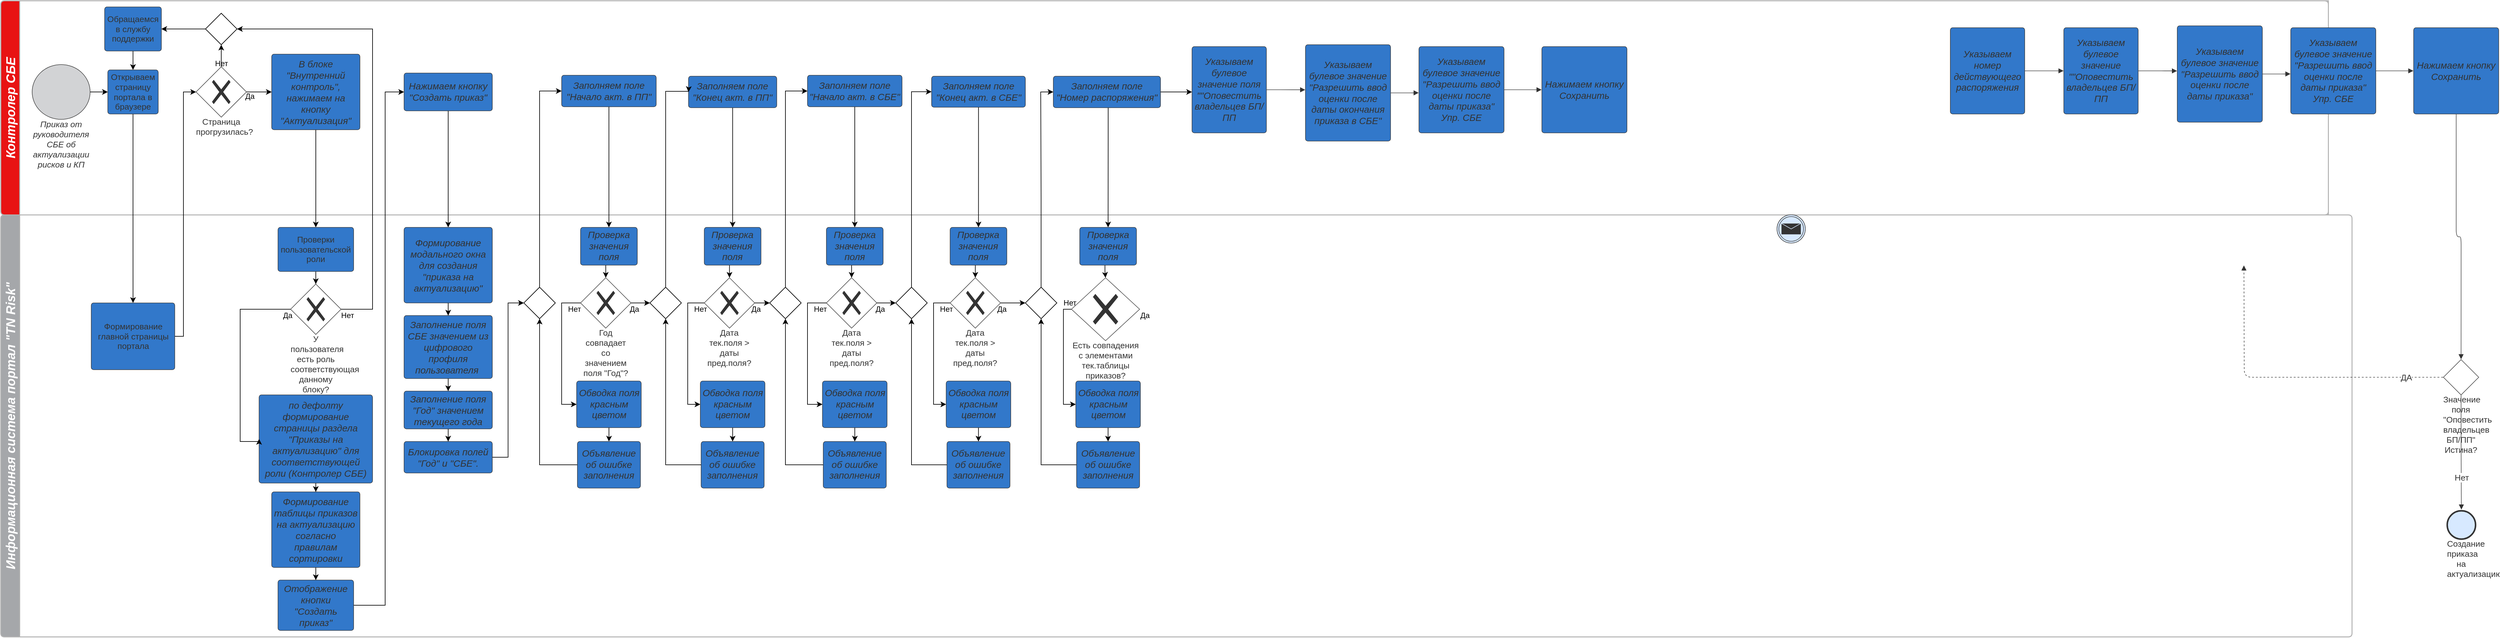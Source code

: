 <mxfile version="17.4.5" type="github">
  <diagram name="Page-1" id="2a216829-ef6e-dabb-86c1-c78162f3ba2b">
    <mxGraphModel dx="1483" dy="787" grid="1" gridSize="10" guides="1" tooltips="1" connect="1" arrows="1" fold="1" page="1" pageScale="1" pageWidth="850" pageHeight="1100" background="none" math="0" shadow="0">
      <root>
        <mxCell id="0" />
        <mxCell id="1" parent="0" />
        <mxCell id="n-bltV9YuMnR6yL7ZxgR-3" value="Информационная система портал &quot;TN Risk&quot;" style="swimlane;startSize=30;html=1;whiteSpace=wrap;container=1;collapsible=0;childLayout=stackLayout;resizeParent=1;dropTarget=0;horizontalStack=0;spacing=0;strokeColor=#b2b2b2;strokeOpacity=100;fillOpacity=100;rounded=1;absoluteArcSize=1;arcSize=12;horizontal=0;fillColor=#a5a7aa;strokeWidth=1.5;fontSize=20;fontColor=#ffffff;fontStyle=3;" vertex="1" parent="1">
          <mxGeometry x="40" y="420" width="3730" height="670" isRotated="1" as="geometry" />
        </mxCell>
        <mxCell id="n-bltV9YuMnR6yL7ZxgR-5" value="Контролер СБЕ" style="swimlane;startSize=30;html=1;whiteSpace=wrap;container=1;collapsible=0;childLayout=stackLayout;resizeParent=1;dropTarget=0;horizontalStack=0;spacing=0;strokeColor=#b2b2b2;strokeOpacity=100;fillOpacity=100;rounded=1;absoluteArcSize=1;arcSize=12;horizontal=0;fillColor=#e81313;strokeWidth=1.5;fontSize=20;fontColor=#ffffff;fontStyle=3;" vertex="1" parent="1">
          <mxGeometry x="40" y="80" width="3692.49" height="340" isRotated="1" as="geometry" />
        </mxCell>
        <mxCell id="n-bltV9YuMnR6yL7ZxgR-6" value="" style="swimlane;html=1;whiteSpace=wrap;container=1;connectable=0;collapsible=0;fontStyle=0;startSize=30;dropTarget=0;rounded=0;horizontal=0;swimlaneLine=0;fillColor=none;spacing=0;strokeColor=#b2b2b2;strokeOpacity=100;fillOpacity=100;strokeWidth=1.5;fontSize=13;" vertex="1" parent="n-bltV9YuMnR6yL7ZxgR-5">
          <mxGeometry x="30" width="3662.49" height="340" as="geometry" />
        </mxCell>
        <mxCell id="n-bltV9YuMnR6yL7ZxgR-112" style="edgeStyle=orthogonalEdgeStyle;rounded=0;orthogonalLoop=1;jettySize=auto;html=1;exitX=1;exitY=0.5;exitDx=0;exitDy=0;entryX=0;entryY=0.5;entryDx=0;entryDy=0;startArrow=none;startFill=0;endArrow=classic;endFill=1;" edge="1" parent="1" source="n-bltV9YuMnR6yL7ZxgR-11" target="n-bltV9YuMnR6yL7ZxgR-110">
          <mxGeometry relative="1" as="geometry" />
        </mxCell>
        <mxCell id="n-bltV9YuMnR6yL7ZxgR-11" value="Приказ от руководителя СБЕ об актуализации рисков и КП" style="html=1;overflow=block;blockSpacing=1;whiteSpace=wrap;shape=mxgraph.bpmn.shape;verticalLabelPosition=bottom;verticalAlign=top;outline=standard;fontSize=13.3;fontColor=#333333;fontStyle=2;spacing=0;strokeColor=#333333;strokeOpacity=100;fillOpacity=100;rounded=1;absoluteArcSize=1;arcSize=7.5;fillColor=#d2d3d5;strokeWidth=0.8;" vertex="1" parent="1">
          <mxGeometry x="90" y="181.5" width="92" height="87" as="geometry" />
        </mxCell>
        <mxCell id="n-bltV9YuMnR6yL7ZxgR-155" style="edgeStyle=orthogonalEdgeStyle;rounded=0;orthogonalLoop=1;jettySize=auto;html=1;entryX=0.5;entryY=0;entryDx=0;entryDy=0;startArrow=none;startFill=0;endArrow=classic;endFill=1;" edge="1" parent="1" source="n-bltV9YuMnR6yL7ZxgR-12" target="n-bltV9YuMnR6yL7ZxgR-154">
          <mxGeometry relative="1" as="geometry" />
        </mxCell>
        <mxCell id="n-bltV9YuMnR6yL7ZxgR-12" value="Нажимаем кнопку &quot;Создать приказ&quot;" style="html=1;overflow=block;blockSpacing=1;whiteSpace=wrap;fontSize=14.9;fontColor=#333333;fontStyle=2;spacing=3.8;strokeColor=#333333;strokeOpacity=100;fillOpacity=100;rounded=1;absoluteArcSize=1;arcSize=7.5;fillColor=#3278ca;strokeWidth=0.8;" vertex="1" parent="1">
          <mxGeometry x="680" y="195" width="140" height="60" as="geometry" />
        </mxCell>
        <mxCell id="n-bltV9YuMnR6yL7ZxgR-13" value="" style="html=1;overflow=block;blockSpacing=1;whiteSpace=wrap;shape=mxgraph.bpmn.shape;verticalLabelPosition=bottom;verticalAlign=top;outline=throwing;symbol=message;fontSize=13;spacing=0;strokeColor=#333333;strokeOpacity=100;fillOpacity=100;rounded=1;absoluteArcSize=1;arcSize=7.5;fillColor=#d7e9ff;strokeWidth=0.8;" vertex="1" parent="1">
          <mxGeometry x="2858" y="420" width="45" height="45" as="geometry" />
        </mxCell>
        <mxCell id="n-bltV9YuMnR6yL7ZxgR-165" style="edgeStyle=orthogonalEdgeStyle;rounded=0;orthogonalLoop=1;jettySize=auto;html=1;entryX=0.5;entryY=0;entryDx=0;entryDy=0;startArrow=none;startFill=0;endArrow=classic;endFill=1;" edge="1" parent="1" source="n-bltV9YuMnR6yL7ZxgR-16" target="n-bltV9YuMnR6yL7ZxgR-164">
          <mxGeometry relative="1" as="geometry" />
        </mxCell>
        <mxCell id="n-bltV9YuMnR6yL7ZxgR-16" value="Заполняем поле &quot;Начало акт. в ПП&quot;" style="html=1;overflow=block;blockSpacing=1;whiteSpace=wrap;fontSize=14.9;fontColor=#333333;fontStyle=2;spacing=3.8;strokeColor=#333333;strokeOpacity=100;fillOpacity=100;rounded=1;absoluteArcSize=1;arcSize=7.5;fillColor=#3278ca;strokeWidth=0.8;" vertex="1" parent="1">
          <mxGeometry x="930" y="198.5" width="150" height="50" as="geometry" />
        </mxCell>
        <mxCell id="n-bltV9YuMnR6yL7ZxgR-193" style="edgeStyle=orthogonalEdgeStyle;rounded=0;orthogonalLoop=1;jettySize=auto;html=1;entryX=0.5;entryY=0;entryDx=0;entryDy=0;startArrow=none;startFill=0;endArrow=classic;endFill=1;" edge="1" parent="1" source="n-bltV9YuMnR6yL7ZxgR-21" target="n-bltV9YuMnR6yL7ZxgR-180">
          <mxGeometry relative="1" as="geometry" />
        </mxCell>
        <mxCell id="n-bltV9YuMnR6yL7ZxgR-21" value="Заполняем поле &quot;Конец акт. в ПП&quot;" style="html=1;overflow=block;blockSpacing=1;whiteSpace=wrap;fontSize=14.9;fontColor=#333333;fontStyle=2;spacing=3.8;strokeColor=#333333;strokeOpacity=100;fillOpacity=100;rounded=1;absoluteArcSize=1;arcSize=7.5;fillColor=#3278ca;strokeWidth=0.8;" vertex="1" parent="1">
          <mxGeometry x="1131.25" y="200" width="140" height="50" as="geometry" />
        </mxCell>
        <mxCell id="n-bltV9YuMnR6yL7ZxgR-63" value="Указываем номер действующего распоряжения" style="html=1;overflow=block;blockSpacing=1;whiteSpace=wrap;fontSize=14.9;fontColor=#333333;fontStyle=2;spacing=3.8;strokeColor=#333333;strokeOpacity=100;fillOpacity=100;rounded=1;absoluteArcSize=1;arcSize=7.5;fillColor=#3278ca;strokeWidth=0.8;" vertex="1" parent="1">
          <mxGeometry x="3133" y="123.0" width="118" height="137" as="geometry" />
        </mxCell>
        <mxCell id="n-bltV9YuMnR6yL7ZxgR-64" value="Указываем булевое значение &quot;&quot;Оповестить владельцев БП/ПП" style="html=1;overflow=block;blockSpacing=1;whiteSpace=wrap;fontSize=14.9;fontColor=#333333;fontStyle=2;spacing=3.8;strokeColor=#333333;strokeOpacity=100;fillOpacity=100;rounded=1;absoluteArcSize=1;arcSize=7.5;fillColor=#3278ca;strokeWidth=0.8;" vertex="1" parent="1">
          <mxGeometry x="3313" y="123.0" width="118" height="137" as="geometry" />
        </mxCell>
        <mxCell id="n-bltV9YuMnR6yL7ZxgR-65" value="Указываем булевое значение &quot;Разрешить ввод оценки после  даты приказа&quot;" style="html=1;overflow=block;blockSpacing=1;whiteSpace=wrap;fontSize=14.9;fontColor=#333333;fontStyle=2;spacing=3.8;strokeColor=#333333;strokeOpacity=100;fillOpacity=100;rounded=1;absoluteArcSize=1;arcSize=7.5;fillColor=#3278ca;strokeWidth=0.8;" vertex="1" parent="1">
          <mxGeometry x="3493" y="120.0" width="135" height="153" as="geometry" />
        </mxCell>
        <mxCell id="n-bltV9YuMnR6yL7ZxgR-66" value="Указываем булевое значение &quot;Разрешить ввод оценки после  даты приказа&quot; Упр. СБЕ" style="html=1;overflow=block;blockSpacing=1;whiteSpace=wrap;fontSize=14.9;fontColor=#333333;fontStyle=2;spacing=3.8;strokeColor=#333333;strokeOpacity=100;fillOpacity=100;rounded=1;absoluteArcSize=1;arcSize=7.5;fillColor=#3278ca;strokeWidth=0.8;" vertex="1" parent="1">
          <mxGeometry x="3673" y="123.0" width="135" height="137" as="geometry" />
        </mxCell>
        <UserObject label="" lucidchartObjectId="_iI4lpHdH5bM" id="n-bltV9YuMnR6yL7ZxgR-69">
          <mxCell style="html=1;jettySize=18;whiteSpace=wrap;fontSize=13;strokeColor=#333333;strokeOpacity=100;strokeWidth=0.8;rounded=1;arcSize=24;edgeStyle=orthogonalEdgeStyle;startArrow=none;endArrow=block;endFill=1;exitX=1.003;exitY=0.5;exitPerimeter=0;entryX=-0.003;entryY=0.5;entryPerimeter=0;" edge="1" parent="1" source="n-bltV9YuMnR6yL7ZxgR-63" target="n-bltV9YuMnR6yL7ZxgR-64">
            <mxGeometry width="100" height="100" relative="1" as="geometry">
              <Array as="points" />
            </mxGeometry>
          </mxCell>
        </UserObject>
        <UserObject label="" lucidchartObjectId="~iI4lf0W9H0U" id="n-bltV9YuMnR6yL7ZxgR-70">
          <mxCell style="html=1;jettySize=18;whiteSpace=wrap;fontSize=13;strokeColor=#333333;strokeOpacity=100;strokeWidth=0.8;rounded=1;arcSize=24;edgeStyle=orthogonalEdgeStyle;startArrow=none;endArrow=block;endFill=1;exitX=1.003;exitY=0.5;exitPerimeter=0;entryX=-0.003;entryY=0.468;entryPerimeter=0;" edge="1" parent="1" source="n-bltV9YuMnR6yL7ZxgR-64" target="n-bltV9YuMnR6yL7ZxgR-65">
            <mxGeometry width="100" height="100" relative="1" as="geometry">
              <Array as="points" />
            </mxGeometry>
          </mxCell>
        </UserObject>
        <UserObject label="" lucidchartObjectId="bjI4hKQD5cuS" id="n-bltV9YuMnR6yL7ZxgR-71">
          <mxCell style="html=1;jettySize=18;whiteSpace=wrap;fontSize=13;strokeColor=#333333;strokeOpacity=100;strokeWidth=0.8;rounded=1;arcSize=24;edgeStyle=orthogonalEdgeStyle;startArrow=none;endArrow=block;endFill=1;exitX=1.003;exitY=0.5;exitPerimeter=0;entryX=-0.003;entryY=0.536;entryPerimeter=0;" edge="1" parent="1" source="n-bltV9YuMnR6yL7ZxgR-65" target="n-bltV9YuMnR6yL7ZxgR-66">
            <mxGeometry width="100" height="100" relative="1" as="geometry">
              <Array as="points" />
            </mxGeometry>
          </mxCell>
        </UserObject>
        <mxCell id="n-bltV9YuMnR6yL7ZxgR-72" value="Нажимаем кнопку Сохранить" style="html=1;overflow=block;blockSpacing=1;whiteSpace=wrap;fontSize=14.9;fontColor=#333333;fontStyle=2;spacing=3.8;strokeColor=#333333;strokeOpacity=100;fillOpacity=100;rounded=1;absoluteArcSize=1;arcSize=7.5;fillColor=#3278ca;strokeWidth=0.8;" vertex="1" parent="1">
          <mxGeometry x="3868" y="123.0" width="135" height="137" as="geometry" />
        </mxCell>
        <UserObject label="" lucidchartObjectId="HkI47rHSs-mT" id="n-bltV9YuMnR6yL7ZxgR-73">
          <mxCell style="html=1;jettySize=18;whiteSpace=wrap;fontSize=13;strokeColor=#333333;strokeOpacity=100;strokeWidth=0.8;rounded=1;arcSize=24;edgeStyle=orthogonalEdgeStyle;startArrow=none;endArrow=block;endFill=1;exitX=1.003;exitY=0.5;exitPerimeter=0;entryX=-0.003;entryY=0.5;entryPerimeter=0;" edge="1" parent="1" source="n-bltV9YuMnR6yL7ZxgR-66" target="n-bltV9YuMnR6yL7ZxgR-72">
            <mxGeometry width="100" height="100" relative="1" as="geometry">
              <Array as="points" />
            </mxGeometry>
          </mxCell>
        </UserObject>
        <mxCell id="n-bltV9YuMnR6yL7ZxgR-74" value="Значение поля &quot;Оповестить владельцев БП/ПП&quot; Истина?" style="html=1;overflow=block;blockSpacing=1;shape=mxgraph.bpmn.shape;perimeter=rhombusPerimeter;background=gateway;verticalLabelPosition=bottom;verticalAlign=top;outline=none;symbol=general;strokeColor=#333333;strokeOpacity=100;fillOpacity=100;rounded=1;absoluteArcSize=1;arcSize=12;fillColor=#ffffff;strokeWidth=0.8;whiteSpace=wrap;fontSize=13.3;fontColor=#333333;align=center;spacing=0;" vertex="1" parent="1">
          <mxGeometry x="3915.25" y="650" width="56" height="56" as="geometry" />
        </mxCell>
        <UserObject label="" lucidchartObjectId="umI4PayK4wk0" id="n-bltV9YuMnR6yL7ZxgR-75">
          <mxCell style="html=1;jettySize=18;whiteSpace=wrap;fontSize=13;strokeColor=#333333;strokeOpacity=100;dashed=1;fixDash=1;strokeWidth=0.8;rounded=1;arcSize=24;edgeStyle=orthogonalEdgeStyle;startArrow=none;endArrow=block;endFill=1;exitX=-0.009;exitY=0.5;exitPerimeter=0;entryX=0.5;entryY=1.008;entryPerimeter=0;" edge="1" parent="1" source="n-bltV9YuMnR6yL7ZxgR-74">
            <mxGeometry width="100" height="100" relative="1" as="geometry">
              <Array as="points" />
              <mxPoint x="3598.75" y="500.36" as="targetPoint" />
            </mxGeometry>
          </mxCell>
        </UserObject>
        <mxCell id="n-bltV9YuMnR6yL7ZxgR-76" value="ДА" style="text;html=1;resizable=0;labelBackgroundColor=default;align=center;verticalAlign=middle;fontColor=#333333;fontSize=13.3;" vertex="1" parent="n-bltV9YuMnR6yL7ZxgR-75">
          <mxGeometry x="-0.762" relative="1" as="geometry" />
        </mxCell>
        <mxCell id="n-bltV9YuMnR6yL7ZxgR-77" value="Создание приказа на актуализацию" style="html=1;overflow=block;blockSpacing=1;whiteSpace=wrap;shape=mxgraph.bpmn.shape;verticalLabelPosition=bottom;verticalAlign=top;outline=end;fontSize=13.3;fontColor=#333333;align=center;spacing=0;strokeColor=#333333;strokeOpacity=100;fillOpacity=100;rounded=1;absoluteArcSize=1;arcSize=7.5;fillColor=#d7e9ff;strokeWidth=0.8;" vertex="1" parent="1">
          <mxGeometry x="3921.25" y="890" width="45" height="45" as="geometry" />
        </mxCell>
        <UserObject label="" lucidchartObjectId="1nI4kUfew8AQ" id="n-bltV9YuMnR6yL7ZxgR-78">
          <mxCell style="html=1;jettySize=18;whiteSpace=wrap;fontSize=13;strokeColor=#333333;strokeOpacity=100;strokeWidth=0.8;rounded=1;arcSize=24;edgeStyle=orthogonalEdgeStyle;startArrow=none;endArrow=block;endFill=1;exitX=0.5;exitY=1.009;exitPerimeter=0;entryX=0.5;entryY=-0.042;entryPerimeter=0;" edge="1" parent="1" source="n-bltV9YuMnR6yL7ZxgR-74" target="n-bltV9YuMnR6yL7ZxgR-77">
            <mxGeometry width="100" height="100" relative="1" as="geometry">
              <Array as="points" />
            </mxGeometry>
          </mxCell>
        </UserObject>
        <mxCell id="n-bltV9YuMnR6yL7ZxgR-79" value="Нет" style="text;html=1;resizable=0;labelBackgroundColor=default;align=center;verticalAlign=middle;fontColor=#333333;fontSize=13.3;" vertex="1" parent="n-bltV9YuMnR6yL7ZxgR-78">
          <mxGeometry x="0.435" relative="1" as="geometry" />
        </mxCell>
        <UserObject label="" lucidchartObjectId="GpI4D1UWaKmz" id="n-bltV9YuMnR6yL7ZxgR-81">
          <mxCell style="html=1;jettySize=18;whiteSpace=wrap;fontSize=13;strokeColor=#333333;strokeOpacity=100;strokeWidth=0.8;rounded=1;arcSize=24;edgeStyle=orthogonalEdgeStyle;startArrow=none;endArrow=block;endFill=1;exitX=0.5;exitY=1.003;exitPerimeter=0;entryX=0.5;entryY=-0.009;entryPerimeter=0;" edge="1" parent="1" source="n-bltV9YuMnR6yL7ZxgR-72" target="n-bltV9YuMnR6yL7ZxgR-74">
            <mxGeometry width="100" height="100" relative="1" as="geometry">
              <Array as="points" />
            </mxGeometry>
          </mxCell>
        </UserObject>
        <mxCell id="n-bltV9YuMnR6yL7ZxgR-99" style="edgeStyle=orthogonalEdgeStyle;rounded=0;orthogonalLoop=1;jettySize=auto;html=1;entryX=0;entryY=0.5;entryDx=0;entryDy=0;exitX=0.5;exitY=0;exitDx=0;exitDy=0;exitPerimeter=0;" edge="1" parent="1" source="n-bltV9YuMnR6yL7ZxgR-96" target="n-bltV9YuMnR6yL7ZxgR-16">
          <mxGeometry relative="1" as="geometry" />
        </mxCell>
        <mxCell id="n-bltV9YuMnR6yL7ZxgR-96" value="" style="points=[[0.25,0.25,0],[0.5,0,0],[0.75,0.25,0],[1,0.5,0],[0.75,0.75,0],[0.5,1,0],[0.25,0.75,0],[0,0.5,0]];shape=mxgraph.bpmn.gateway2;html=1;verticalLabelPosition=bottom;labelBackgroundColor=#ffffff;verticalAlign=top;align=center;perimeter=rhombusPerimeter;outlineConnect=0;outline=none;symbol=none;" vertex="1" parent="1">
          <mxGeometry x="870" y="535" width="50" height="50" as="geometry" />
        </mxCell>
        <mxCell id="n-bltV9YuMnR6yL7ZxgR-113" style="edgeStyle=orthogonalEdgeStyle;rounded=0;orthogonalLoop=1;jettySize=auto;html=1;exitX=0.5;exitY=1;exitDx=0;exitDy=0;startArrow=none;startFill=0;endArrow=classic;endFill=1;" edge="1" parent="1" source="n-bltV9YuMnR6yL7ZxgR-110" target="n-bltV9YuMnR6yL7ZxgR-111">
          <mxGeometry relative="1" as="geometry" />
        </mxCell>
        <mxCell id="n-bltV9YuMnR6yL7ZxgR-110" value="Открываем страницу портала в браузере" style="html=1;overflow=block;blockSpacing=1;whiteSpace=wrap;fontSize=13.3;fontColor=#333333;align=center;spacing=3.8;strokeColor=#333333;strokeOpacity=100;fillOpacity=100;rounded=1;absoluteArcSize=1;arcSize=7.5;fillColor=#3278ca;strokeWidth=0.8;" vertex="1" parent="1">
          <mxGeometry x="210" y="190" width="80" height="70" as="geometry" />
        </mxCell>
        <mxCell id="n-bltV9YuMnR6yL7ZxgR-120" style="edgeStyle=orthogonalEdgeStyle;rounded=0;orthogonalLoop=1;jettySize=auto;html=1;exitX=1;exitY=0.5;exitDx=0;exitDy=0;entryX=0;entryY=0.5;entryDx=0;entryDy=0;startArrow=none;startFill=0;endArrow=classic;endFill=1;" edge="1" parent="1" source="n-bltV9YuMnR6yL7ZxgR-111" target="n-bltV9YuMnR6yL7ZxgR-116">
          <mxGeometry relative="1" as="geometry">
            <Array as="points">
              <mxPoint x="330" y="613" />
              <mxPoint x="330" y="225" />
            </Array>
          </mxGeometry>
        </mxCell>
        <mxCell id="n-bltV9YuMnR6yL7ZxgR-111" value="Формирование главной страницы портала" style="html=1;overflow=block;blockSpacing=1;whiteSpace=wrap;fontSize=13.3;fontColor=#333333;align=center;spacing=3.8;strokeColor=#333333;strokeOpacity=100;fillOpacity=100;rounded=1;absoluteArcSize=1;arcSize=7.5;fillColor=#3278ca;strokeWidth=0.8;" vertex="1" parent="1">
          <mxGeometry x="183.75" y="560" width="132.5" height="106" as="geometry" />
        </mxCell>
        <mxCell id="n-bltV9YuMnR6yL7ZxgR-140" style="edgeStyle=orthogonalEdgeStyle;rounded=0;orthogonalLoop=1;jettySize=auto;html=1;entryX=0.5;entryY=0;entryDx=0;entryDy=0;startArrow=none;startFill=0;endArrow=classic;endFill=1;" edge="1" parent="1" source="n-bltV9YuMnR6yL7ZxgR-114" target="n-bltV9YuMnR6yL7ZxgR-134">
          <mxGeometry relative="1" as="geometry" />
        </mxCell>
        <mxCell id="n-bltV9YuMnR6yL7ZxgR-114" value="&lt;span style=&quot;font-size: 15px ; font-style: italic&quot;&gt;В блоке &quot;Внутренний контроль&quot;, нажимаем на кнопку &quot;Актуализация&quot;&lt;/span&gt;" style="html=1;overflow=block;blockSpacing=1;whiteSpace=wrap;fontSize=13.3;fontColor=#333333;align=center;spacing=3.8;strokeColor=#333333;strokeOpacity=100;fillOpacity=100;rounded=1;absoluteArcSize=1;arcSize=7.5;fillColor=#3278ca;strokeWidth=0.8;" vertex="1" parent="1">
          <mxGeometry x="470" y="165" width="140" height="120" as="geometry" />
        </mxCell>
        <mxCell id="n-bltV9YuMnR6yL7ZxgR-127" style="edgeStyle=orthogonalEdgeStyle;rounded=0;orthogonalLoop=1;jettySize=auto;html=1;exitX=1;exitY=0.5;exitDx=0;exitDy=0;entryX=0;entryY=0.5;entryDx=0;entryDy=0;startArrow=none;startFill=0;endArrow=classic;endFill=1;" edge="1" parent="1" source="n-bltV9YuMnR6yL7ZxgR-116">
          <mxGeometry relative="1" as="geometry">
            <mxPoint x="470" y="225" as="targetPoint" />
          </mxGeometry>
        </mxCell>
        <mxCell id="n-bltV9YuMnR6yL7ZxgR-136" style="edgeStyle=orthogonalEdgeStyle;rounded=0;orthogonalLoop=1;jettySize=auto;html=1;entryX=0.5;entryY=1;entryDx=0;entryDy=0;entryPerimeter=0;startArrow=none;startFill=0;endArrow=classic;endFill=1;" edge="1" parent="1" source="n-bltV9YuMnR6yL7ZxgR-116" target="n-bltV9YuMnR6yL7ZxgR-135">
          <mxGeometry relative="1" as="geometry" />
        </mxCell>
        <mxCell id="n-bltV9YuMnR6yL7ZxgR-116" value="Страница прогрузилась?" style="html=1;overflow=block;blockSpacing=1;shape=mxgraph.bpmn.shape;perimeter=rhombusPerimeter;background=gateway;verticalLabelPosition=bottom;verticalAlign=top;outline=none;symbol=exclusiveGw;strokeColor=#333333;strokeOpacity=100;fillOpacity=100;rounded=1;absoluteArcSize=1;arcSize=12;fillColor=#ffffff;strokeWidth=0.8;whiteSpace=wrap;fontSize=13.3;fontColor=#333333;align=center;spacing=0;" vertex="1" parent="1">
          <mxGeometry x="350" y="185" width="80" height="80" as="geometry" />
        </mxCell>
        <mxCell id="n-bltV9YuMnR6yL7ZxgR-138" style="edgeStyle=orthogonalEdgeStyle;rounded=0;orthogonalLoop=1;jettySize=auto;html=1;entryX=0.5;entryY=0;entryDx=0;entryDy=0;startArrow=none;startFill=0;endArrow=classic;endFill=1;" edge="1" parent="1" source="n-bltV9YuMnR6yL7ZxgR-121" target="n-bltV9YuMnR6yL7ZxgR-110">
          <mxGeometry relative="1" as="geometry" />
        </mxCell>
        <mxCell id="n-bltV9YuMnR6yL7ZxgR-121" value="Обращаемся в службу поддержки" style="html=1;overflow=block;blockSpacing=1;whiteSpace=wrap;fontSize=13.3;fontColor=#333333;align=center;spacing=3.8;strokeColor=#333333;strokeOpacity=100;fillOpacity=100;rounded=1;absoluteArcSize=1;arcSize=7.5;fillColor=#3278ca;strokeWidth=0.8;" vertex="1" parent="1">
          <mxGeometry x="205" y="90" width="90" height="70" as="geometry" />
        </mxCell>
        <mxCell id="n-bltV9YuMnR6yL7ZxgR-125" value="Нет" style="text;html=1;resizable=0;autosize=1;align=center;verticalAlign=middle;points=[];fillColor=none;strokeColor=none;rounded=0;" vertex="1" parent="1">
          <mxGeometry x="370" y="170" width="40" height="20" as="geometry" />
        </mxCell>
        <mxCell id="n-bltV9YuMnR6yL7ZxgR-128" value="Да" style="text;html=1;resizable=0;autosize=1;align=center;verticalAlign=middle;points=[];fillColor=none;strokeColor=none;rounded=0;" vertex="1" parent="1">
          <mxGeometry x="420" y="222" width="30" height="20" as="geometry" />
        </mxCell>
        <mxCell id="n-bltV9YuMnR6yL7ZxgR-150" style="edgeStyle=orthogonalEdgeStyle;rounded=0;orthogonalLoop=1;jettySize=auto;html=1;startArrow=none;startFill=0;endArrow=classic;endFill=1;entryX=0.5;entryY=0;entryDx=0;entryDy=0;" edge="1" parent="1" source="n-bltV9YuMnR6yL7ZxgR-131" target="n-bltV9YuMnR6yL7ZxgR-132">
          <mxGeometry relative="1" as="geometry" />
        </mxCell>
        <mxCell id="n-bltV9YuMnR6yL7ZxgR-131" value="&lt;span style=&quot;font-size: 15px ; font-style: italic&quot;&gt;по дефолту формирование страницы раздела &quot;Приказы на актуализацию&quot; для соответствующей роли (Контролер СБЕ)&lt;/span&gt;" style="html=1;overflow=block;blockSpacing=1;whiteSpace=wrap;fontSize=13.3;fontColor=#333333;align=center;spacing=3.8;strokeColor=#333333;strokeOpacity=100;fillOpacity=100;rounded=1;absoluteArcSize=1;arcSize=7.5;fillColor=#3278ca;strokeWidth=0.8;" vertex="1" parent="1">
          <mxGeometry x="450" y="706" width="180" height="140" as="geometry" />
        </mxCell>
        <mxCell id="n-bltV9YuMnR6yL7ZxgR-152" style="edgeStyle=orthogonalEdgeStyle;rounded=0;orthogonalLoop=1;jettySize=auto;html=1;entryX=0.5;entryY=0;entryDx=0;entryDy=0;startArrow=none;startFill=0;endArrow=classic;endFill=1;" edge="1" parent="1" source="n-bltV9YuMnR6yL7ZxgR-132" target="n-bltV9YuMnR6yL7ZxgR-151">
          <mxGeometry relative="1" as="geometry" />
        </mxCell>
        <mxCell id="n-bltV9YuMnR6yL7ZxgR-132" value="&lt;span style=&quot;font-size: 15px ; font-style: italic&quot;&gt;Формирование таблицы приказов на актуализацию согласно правилам сортировки&lt;/span&gt;" style="html=1;overflow=block;blockSpacing=1;whiteSpace=wrap;fontSize=13.3;fontColor=#333333;align=center;spacing=3.8;strokeColor=#333333;strokeOpacity=100;fillOpacity=100;rounded=1;absoluteArcSize=1;arcSize=7.5;fillColor=#3278ca;strokeWidth=0.8;" vertex="1" parent="1">
          <mxGeometry x="470" y="860" width="140" height="120" as="geometry" />
        </mxCell>
        <mxCell id="n-bltV9YuMnR6yL7ZxgR-139" style="edgeStyle=orthogonalEdgeStyle;rounded=0;orthogonalLoop=1;jettySize=auto;html=1;exitX=0;exitY=0.5;exitDx=0;exitDy=0;entryX=0;entryY=0.5;entryDx=0;entryDy=0;startArrow=none;startFill=0;endArrow=classic;endFill=1;" edge="1" parent="1" source="n-bltV9YuMnR6yL7ZxgR-133" target="n-bltV9YuMnR6yL7ZxgR-131">
          <mxGeometry relative="1" as="geometry">
            <Array as="points">
              <mxPoint x="420" y="570" />
              <mxPoint x="420" y="780" />
            </Array>
          </mxGeometry>
        </mxCell>
        <mxCell id="n-bltV9YuMnR6yL7ZxgR-145" style="edgeStyle=orthogonalEdgeStyle;rounded=0;orthogonalLoop=1;jettySize=auto;html=1;entryX=1;entryY=0.5;entryDx=0;entryDy=0;entryPerimeter=0;startArrow=none;startFill=0;endArrow=classic;endFill=1;" edge="1" parent="1" source="n-bltV9YuMnR6yL7ZxgR-133" target="n-bltV9YuMnR6yL7ZxgR-135">
          <mxGeometry relative="1" as="geometry">
            <Array as="points">
              <mxPoint x="630" y="570" />
              <mxPoint x="630" y="125" />
            </Array>
          </mxGeometry>
        </mxCell>
        <mxCell id="n-bltV9YuMnR6yL7ZxgR-133" value="У пользователя есть роль соответствующая данному блоку?" style="html=1;overflow=block;blockSpacing=1;shape=mxgraph.bpmn.shape;perimeter=rhombusPerimeter;background=gateway;verticalLabelPosition=bottom;verticalAlign=top;outline=none;symbol=exclusiveGw;strokeColor=#333333;strokeOpacity=100;fillOpacity=100;rounded=1;absoluteArcSize=1;arcSize=12;fillColor=#ffffff;strokeWidth=0.8;whiteSpace=wrap;fontSize=13.3;fontColor=#333333;align=center;spacing=0;" vertex="1" parent="1">
          <mxGeometry x="500" y="530" width="80" height="80" as="geometry" />
        </mxCell>
        <mxCell id="n-bltV9YuMnR6yL7ZxgR-149" style="edgeStyle=orthogonalEdgeStyle;rounded=0;orthogonalLoop=1;jettySize=auto;html=1;startArrow=none;startFill=0;endArrow=classic;endFill=1;" edge="1" parent="1" source="n-bltV9YuMnR6yL7ZxgR-134" target="n-bltV9YuMnR6yL7ZxgR-133">
          <mxGeometry relative="1" as="geometry" />
        </mxCell>
        <mxCell id="n-bltV9YuMnR6yL7ZxgR-134" value="Проверки пользовательской роли" style="html=1;overflow=block;blockSpacing=1;whiteSpace=wrap;fontSize=13.3;fontColor=#333333;align=center;spacing=3.8;strokeColor=#333333;strokeOpacity=100;fillOpacity=100;rounded=1;absoluteArcSize=1;arcSize=7.5;fillColor=#3278ca;strokeWidth=0.8;" vertex="1" parent="1">
          <mxGeometry x="480" y="440" width="120" height="70" as="geometry" />
        </mxCell>
        <mxCell id="n-bltV9YuMnR6yL7ZxgR-137" style="edgeStyle=orthogonalEdgeStyle;rounded=0;orthogonalLoop=1;jettySize=auto;html=1;startArrow=none;startFill=0;endArrow=classic;endFill=1;" edge="1" parent="1" source="n-bltV9YuMnR6yL7ZxgR-135" target="n-bltV9YuMnR6yL7ZxgR-121">
          <mxGeometry relative="1" as="geometry" />
        </mxCell>
        <mxCell id="n-bltV9YuMnR6yL7ZxgR-135" value="" style="points=[[0.25,0.25,0],[0.5,0,0],[0.75,0.25,0],[1,0.5,0],[0.75,0.75,0],[0.5,1,0],[0.25,0.75,0],[0,0.5,0]];shape=mxgraph.bpmn.gateway2;html=1;verticalLabelPosition=bottom;labelBackgroundColor=#ffffff;verticalAlign=top;align=center;perimeter=rhombusPerimeter;outlineConnect=0;outline=none;symbol=none;" vertex="1" parent="1">
          <mxGeometry x="365" y="100" width="50" height="50" as="geometry" />
        </mxCell>
        <mxCell id="n-bltV9YuMnR6yL7ZxgR-146" value="Нет" style="text;html=1;resizable=0;autosize=1;align=center;verticalAlign=middle;points=[];fillColor=none;strokeColor=none;rounded=0;" vertex="1" parent="1">
          <mxGeometry x="570" y="570" width="40" height="20" as="geometry" />
        </mxCell>
        <mxCell id="n-bltV9YuMnR6yL7ZxgR-147" value="Да" style="text;html=1;resizable=0;autosize=1;align=center;verticalAlign=middle;points=[];fillColor=none;strokeColor=none;rounded=0;" vertex="1" parent="1">
          <mxGeometry x="480" y="570" width="30" height="20" as="geometry" />
        </mxCell>
        <mxCell id="n-bltV9YuMnR6yL7ZxgR-153" style="edgeStyle=orthogonalEdgeStyle;rounded=0;orthogonalLoop=1;jettySize=auto;html=1;entryX=0;entryY=0.5;entryDx=0;entryDy=0;startArrow=none;startFill=0;endArrow=classic;endFill=1;" edge="1" parent="1" source="n-bltV9YuMnR6yL7ZxgR-151" target="n-bltV9YuMnR6yL7ZxgR-12">
          <mxGeometry relative="1" as="geometry">
            <Array as="points">
              <mxPoint x="650" y="1040" />
              <mxPoint x="650" y="225" />
            </Array>
          </mxGeometry>
        </mxCell>
        <mxCell id="n-bltV9YuMnR6yL7ZxgR-151" value="&lt;span style=&quot;font-size: 15px ; font-style: italic&quot;&gt;Отображение кнопки &quot;Создать приказ&quot;&lt;/span&gt;" style="html=1;overflow=block;blockSpacing=1;whiteSpace=wrap;fontSize=13.3;fontColor=#333333;align=center;spacing=3.8;strokeColor=#333333;strokeOpacity=100;fillOpacity=100;rounded=1;absoluteArcSize=1;arcSize=7.5;fillColor=#3278ca;strokeWidth=0.8;" vertex="1" parent="1">
          <mxGeometry x="480" y="1000" width="120" height="80" as="geometry" />
        </mxCell>
        <mxCell id="n-bltV9YuMnR6yL7ZxgR-157" style="edgeStyle=orthogonalEdgeStyle;rounded=0;orthogonalLoop=1;jettySize=auto;html=1;startArrow=none;startFill=0;endArrow=classic;endFill=1;" edge="1" parent="1" source="n-bltV9YuMnR6yL7ZxgR-154" target="n-bltV9YuMnR6yL7ZxgR-156">
          <mxGeometry relative="1" as="geometry" />
        </mxCell>
        <mxCell id="n-bltV9YuMnR6yL7ZxgR-154" value="&lt;span style=&quot;font-size: 15px ; font-style: italic&quot;&gt;Формирование модального окна для создания &quot;приказа на актуализацию&quot;&lt;/span&gt;" style="html=1;overflow=block;blockSpacing=1;whiteSpace=wrap;fontSize=13.3;fontColor=#333333;align=center;spacing=3.8;strokeColor=#333333;strokeOpacity=100;fillOpacity=100;rounded=1;absoluteArcSize=1;arcSize=7.5;fillColor=#3278ca;strokeWidth=0.8;" vertex="1" parent="1">
          <mxGeometry x="680" y="440" width="140" height="120" as="geometry" />
        </mxCell>
        <mxCell id="n-bltV9YuMnR6yL7ZxgR-159" style="edgeStyle=orthogonalEdgeStyle;rounded=0;orthogonalLoop=1;jettySize=auto;html=1;startArrow=none;startFill=0;endArrow=classic;endFill=1;" edge="1" parent="1" source="n-bltV9YuMnR6yL7ZxgR-156" target="n-bltV9YuMnR6yL7ZxgR-158">
          <mxGeometry relative="1" as="geometry" />
        </mxCell>
        <mxCell id="n-bltV9YuMnR6yL7ZxgR-156" value="&lt;span style=&quot;font-size: 15px ; font-style: italic&quot;&gt;Заполнение поля СБЕ значением из цифрового профиля пользователя&amp;nbsp;&lt;/span&gt;" style="html=1;overflow=block;blockSpacing=1;whiteSpace=wrap;fontSize=13.3;fontColor=#333333;align=center;spacing=3.8;strokeColor=#333333;strokeOpacity=100;fillOpacity=100;rounded=1;absoluteArcSize=1;arcSize=7.5;fillColor=#3278ca;strokeWidth=0.8;" vertex="1" parent="1">
          <mxGeometry x="680" y="580" width="140" height="100" as="geometry" />
        </mxCell>
        <mxCell id="n-bltV9YuMnR6yL7ZxgR-161" style="edgeStyle=orthogonalEdgeStyle;rounded=0;orthogonalLoop=1;jettySize=auto;html=1;entryX=0.5;entryY=0;entryDx=0;entryDy=0;startArrow=none;startFill=0;endArrow=classic;endFill=1;" edge="1" parent="1" source="n-bltV9YuMnR6yL7ZxgR-158" target="n-bltV9YuMnR6yL7ZxgR-160">
          <mxGeometry relative="1" as="geometry" />
        </mxCell>
        <mxCell id="n-bltV9YuMnR6yL7ZxgR-158" value="&lt;span style=&quot;font-size: 15px ; font-style: italic&quot;&gt;Заполнение поля &quot;Год&quot; значением текущего года&lt;/span&gt;" style="html=1;overflow=block;blockSpacing=1;whiteSpace=wrap;fontSize=13.3;fontColor=#333333;align=center;spacing=3.8;strokeColor=#333333;strokeOpacity=100;fillOpacity=100;rounded=1;absoluteArcSize=1;arcSize=7.5;fillColor=#3278ca;strokeWidth=0.8;" vertex="1" parent="1">
          <mxGeometry x="680" y="700" width="140" height="60" as="geometry" />
        </mxCell>
        <mxCell id="n-bltV9YuMnR6yL7ZxgR-163" style="edgeStyle=orthogonalEdgeStyle;rounded=0;orthogonalLoop=1;jettySize=auto;html=1;entryX=0;entryY=0.5;entryDx=0;entryDy=0;entryPerimeter=0;startArrow=none;startFill=0;endArrow=classic;endFill=1;" edge="1" parent="1" source="n-bltV9YuMnR6yL7ZxgR-160" target="n-bltV9YuMnR6yL7ZxgR-96">
          <mxGeometry relative="1" as="geometry" />
        </mxCell>
        <mxCell id="n-bltV9YuMnR6yL7ZxgR-160" value="&lt;span style=&quot;font-size: 15px ; font-style: italic&quot;&gt;Блокировка полей &quot;Год&quot; и &quot;СБЕ&quot;.&lt;/span&gt;" style="html=1;overflow=block;blockSpacing=1;whiteSpace=wrap;fontSize=13.3;fontColor=#333333;align=center;spacing=3.8;strokeColor=#333333;strokeOpacity=100;fillOpacity=100;rounded=1;absoluteArcSize=1;arcSize=7.5;fillColor=#3278ca;strokeWidth=0.8;" vertex="1" parent="1">
          <mxGeometry x="680" y="780" width="140" height="50" as="geometry" />
        </mxCell>
        <mxCell id="n-bltV9YuMnR6yL7ZxgR-171" style="edgeStyle=orthogonalEdgeStyle;rounded=0;orthogonalLoop=1;jettySize=auto;html=1;entryX=0.5;entryY=0;entryDx=0;entryDy=0;startArrow=none;startFill=0;endArrow=classic;endFill=1;" edge="1" parent="1" source="n-bltV9YuMnR6yL7ZxgR-164" target="n-bltV9YuMnR6yL7ZxgR-166">
          <mxGeometry relative="1" as="geometry">
            <Array as="points">
              <mxPoint x="1000" y="510" />
              <mxPoint x="1000" y="510" />
            </Array>
          </mxGeometry>
        </mxCell>
        <mxCell id="n-bltV9YuMnR6yL7ZxgR-164" value="Проверка значения поля" style="html=1;overflow=block;blockSpacing=1;whiteSpace=wrap;fontSize=14.9;fontColor=#333333;fontStyle=2;spacing=3.8;strokeColor=#333333;strokeOpacity=100;fillOpacity=100;rounded=1;absoluteArcSize=1;arcSize=7.5;fillColor=#3278ca;strokeWidth=0.8;" vertex="1" parent="1">
          <mxGeometry x="960" y="440" width="90" height="60" as="geometry" />
        </mxCell>
        <mxCell id="n-bltV9YuMnR6yL7ZxgR-174" style="edgeStyle=orthogonalEdgeStyle;rounded=0;orthogonalLoop=1;jettySize=auto;html=1;startArrow=none;startFill=0;endArrow=classic;endFill=1;entryX=0;entryY=0.5;entryDx=0;entryDy=0;exitX=0;exitY=0.5;exitDx=0;exitDy=0;" edge="1" parent="1" source="n-bltV9YuMnR6yL7ZxgR-166" target="n-bltV9YuMnR6yL7ZxgR-172">
          <mxGeometry relative="1" as="geometry">
            <mxPoint x="880" y="720" as="targetPoint" />
            <Array as="points">
              <mxPoint x="930" y="560" />
              <mxPoint x="930" y="721" />
            </Array>
          </mxGeometry>
        </mxCell>
        <mxCell id="n-bltV9YuMnR6yL7ZxgR-190" style="edgeStyle=orthogonalEdgeStyle;rounded=0;orthogonalLoop=1;jettySize=auto;html=1;entryX=0;entryY=0.5;entryDx=0;entryDy=0;entryPerimeter=0;startArrow=none;startFill=0;endArrow=classic;endFill=1;" edge="1" parent="1" source="n-bltV9YuMnR6yL7ZxgR-166" target="n-bltV9YuMnR6yL7ZxgR-188">
          <mxGeometry relative="1" as="geometry" />
        </mxCell>
        <mxCell id="n-bltV9YuMnR6yL7ZxgR-166" value="Год совпадает со значением поля &quot;Год&quot;?" style="html=1;overflow=block;blockSpacing=1;shape=mxgraph.bpmn.shape;perimeter=rhombusPerimeter;background=gateway;verticalLabelPosition=bottom;verticalAlign=top;outline=none;symbol=exclusiveGw;strokeColor=#333333;strokeOpacity=100;fillOpacity=100;rounded=1;absoluteArcSize=1;arcSize=12;fillColor=#ffffff;strokeWidth=0.8;whiteSpace=wrap;fontSize=13.3;fontColor=#333333;align=center;spacing=0;" vertex="1" parent="1">
          <mxGeometry x="960" y="520" width="80" height="80" as="geometry" />
        </mxCell>
        <mxCell id="n-bltV9YuMnR6yL7ZxgR-167" value="Нет" style="text;html=1;resizable=0;autosize=1;align=center;verticalAlign=middle;points=[];fillColor=none;strokeColor=none;rounded=0;" vertex="1" parent="1">
          <mxGeometry x="930" y="560" width="40" height="20" as="geometry" />
        </mxCell>
        <mxCell id="n-bltV9YuMnR6yL7ZxgR-168" value="Да" style="text;html=1;resizable=0;autosize=1;align=center;verticalAlign=middle;points=[];fillColor=none;strokeColor=none;rounded=0;" vertex="1" parent="1">
          <mxGeometry x="1030" y="560" width="30" height="20" as="geometry" />
        </mxCell>
        <mxCell id="n-bltV9YuMnR6yL7ZxgR-175" style="edgeStyle=orthogonalEdgeStyle;rounded=0;orthogonalLoop=1;jettySize=auto;html=1;entryX=0.5;entryY=0;entryDx=0;entryDy=0;startArrow=none;startFill=0;endArrow=classic;endFill=1;" edge="1" parent="1" source="n-bltV9YuMnR6yL7ZxgR-172" target="n-bltV9YuMnR6yL7ZxgR-173">
          <mxGeometry relative="1" as="geometry" />
        </mxCell>
        <mxCell id="n-bltV9YuMnR6yL7ZxgR-172" value="Обводка поля красным цветом" style="html=1;overflow=block;blockSpacing=1;whiteSpace=wrap;fontSize=14.9;fontColor=#333333;fontStyle=2;spacing=3.8;strokeColor=#333333;strokeOpacity=100;fillOpacity=100;rounded=1;absoluteArcSize=1;arcSize=7.5;fillColor=#3278ca;strokeWidth=0.8;" vertex="1" parent="1">
          <mxGeometry x="953.75" y="684" width="102.5" height="74" as="geometry" />
        </mxCell>
        <mxCell id="n-bltV9YuMnR6yL7ZxgR-177" style="edgeStyle=orthogonalEdgeStyle;rounded=0;orthogonalLoop=1;jettySize=auto;html=1;startArrow=none;startFill=0;endArrow=classic;endFill=1;" edge="1" parent="1" source="n-bltV9YuMnR6yL7ZxgR-173" target="n-bltV9YuMnR6yL7ZxgR-96">
          <mxGeometry relative="1" as="geometry" />
        </mxCell>
        <mxCell id="n-bltV9YuMnR6yL7ZxgR-173" value="Объявление об ошибке заполнения" style="html=1;overflow=block;blockSpacing=1;whiteSpace=wrap;fontSize=14.9;fontColor=#333333;fontStyle=2;spacing=3.8;strokeColor=#333333;strokeOpacity=100;fillOpacity=100;rounded=1;absoluteArcSize=1;arcSize=7.5;fillColor=#3278ca;strokeWidth=0.8;" vertex="1" parent="1">
          <mxGeometry x="955" y="780" width="100" height="74" as="geometry" />
        </mxCell>
        <mxCell id="n-bltV9YuMnR6yL7ZxgR-179" style="edgeStyle=orthogonalEdgeStyle;rounded=0;orthogonalLoop=1;jettySize=auto;html=1;entryX=0.5;entryY=0;entryDx=0;entryDy=0;startArrow=none;startFill=0;endArrow=classic;endFill=1;" edge="1" parent="1" source="n-bltV9YuMnR6yL7ZxgR-180" target="n-bltV9YuMnR6yL7ZxgR-182">
          <mxGeometry relative="1" as="geometry">
            <Array as="points">
              <mxPoint x="1196.25" y="510" />
              <mxPoint x="1196.25" y="510" />
            </Array>
          </mxGeometry>
        </mxCell>
        <mxCell id="n-bltV9YuMnR6yL7ZxgR-180" value="Проверка значения поля" style="html=1;overflow=block;blockSpacing=1;whiteSpace=wrap;fontSize=14.9;fontColor=#333333;fontStyle=2;spacing=3.8;strokeColor=#333333;strokeOpacity=100;fillOpacity=100;rounded=1;absoluteArcSize=1;arcSize=7.5;fillColor=#3278ca;strokeWidth=0.8;" vertex="1" parent="1">
          <mxGeometry x="1156.25" y="440" width="90" height="60" as="geometry" />
        </mxCell>
        <mxCell id="n-bltV9YuMnR6yL7ZxgR-181" style="edgeStyle=orthogonalEdgeStyle;rounded=0;orthogonalLoop=1;jettySize=auto;html=1;startArrow=none;startFill=0;endArrow=classic;endFill=1;entryX=0;entryY=0.5;entryDx=0;entryDy=0;exitX=0;exitY=0.5;exitDx=0;exitDy=0;" edge="1" parent="1" source="n-bltV9YuMnR6yL7ZxgR-182" target="n-bltV9YuMnR6yL7ZxgR-186">
          <mxGeometry relative="1" as="geometry">
            <mxPoint x="1060" y="720" as="targetPoint" />
            <Array as="points">
              <mxPoint x="1130" y="560" />
              <mxPoint x="1130" y="721" />
            </Array>
          </mxGeometry>
        </mxCell>
        <mxCell id="n-bltV9YuMnR6yL7ZxgR-218" style="edgeStyle=entityRelationEdgeStyle;rounded=0;orthogonalLoop=1;jettySize=auto;html=1;entryX=0;entryY=0.5;entryDx=0;entryDy=0;entryPerimeter=0;startArrow=none;startFill=0;endArrow=classic;endFill=1;" edge="1" parent="1" source="n-bltV9YuMnR6yL7ZxgR-182" target="n-bltV9YuMnR6yL7ZxgR-194">
          <mxGeometry relative="1" as="geometry" />
        </mxCell>
        <mxCell id="n-bltV9YuMnR6yL7ZxgR-182" value="Дата тек.поля &amp;gt; даты пред.поля?" style="html=1;overflow=block;blockSpacing=1;shape=mxgraph.bpmn.shape;perimeter=rhombusPerimeter;background=gateway;verticalLabelPosition=bottom;verticalAlign=top;outline=none;symbol=exclusiveGw;strokeColor=#333333;strokeOpacity=100;fillOpacity=100;rounded=1;absoluteArcSize=1;arcSize=12;fillColor=#ffffff;strokeWidth=0.8;whiteSpace=wrap;fontSize=13.3;fontColor=#333333;align=center;spacing=0;" vertex="1" parent="1">
          <mxGeometry x="1156.25" y="520" width="80" height="80" as="geometry" />
        </mxCell>
        <mxCell id="n-bltV9YuMnR6yL7ZxgR-183" value="Нет" style="text;html=1;resizable=0;autosize=1;align=center;verticalAlign=middle;points=[];fillColor=none;strokeColor=none;rounded=0;" vertex="1" parent="1">
          <mxGeometry x="1130" y="560" width="40" height="20" as="geometry" />
        </mxCell>
        <mxCell id="n-bltV9YuMnR6yL7ZxgR-184" value="Да" style="text;html=1;resizable=0;autosize=1;align=center;verticalAlign=middle;points=[];fillColor=none;strokeColor=none;rounded=0;" vertex="1" parent="1">
          <mxGeometry x="1222.5" y="560" width="30" height="20" as="geometry" />
        </mxCell>
        <mxCell id="n-bltV9YuMnR6yL7ZxgR-185" style="edgeStyle=orthogonalEdgeStyle;rounded=0;orthogonalLoop=1;jettySize=auto;html=1;entryX=0.5;entryY=0;entryDx=0;entryDy=0;startArrow=none;startFill=0;endArrow=classic;endFill=1;" edge="1" parent="1" source="n-bltV9YuMnR6yL7ZxgR-186" target="n-bltV9YuMnR6yL7ZxgR-187">
          <mxGeometry relative="1" as="geometry" />
        </mxCell>
        <mxCell id="n-bltV9YuMnR6yL7ZxgR-186" value="Обводка поля красным цветом" style="html=1;overflow=block;blockSpacing=1;whiteSpace=wrap;fontSize=14.9;fontColor=#333333;fontStyle=2;spacing=3.8;strokeColor=#333333;strokeOpacity=100;fillOpacity=100;rounded=1;absoluteArcSize=1;arcSize=7.5;fillColor=#3278ca;strokeWidth=0.8;" vertex="1" parent="1">
          <mxGeometry x="1150" y="684" width="102.5" height="74" as="geometry" />
        </mxCell>
        <mxCell id="n-bltV9YuMnR6yL7ZxgR-192" style="edgeStyle=orthogonalEdgeStyle;rounded=0;orthogonalLoop=1;jettySize=auto;html=1;entryX=0.5;entryY=1;entryDx=0;entryDy=0;entryPerimeter=0;startArrow=none;startFill=0;endArrow=classic;endFill=1;" edge="1" parent="1" source="n-bltV9YuMnR6yL7ZxgR-187" target="n-bltV9YuMnR6yL7ZxgR-188">
          <mxGeometry relative="1" as="geometry" />
        </mxCell>
        <mxCell id="n-bltV9YuMnR6yL7ZxgR-187" value="Объявление об ошибке заполнения" style="html=1;overflow=block;blockSpacing=1;whiteSpace=wrap;fontSize=14.9;fontColor=#333333;fontStyle=2;spacing=3.8;strokeColor=#333333;strokeOpacity=100;fillOpacity=100;rounded=1;absoluteArcSize=1;arcSize=7.5;fillColor=#3278ca;strokeWidth=0.8;" vertex="1" parent="1">
          <mxGeometry x="1151.25" y="780" width="100" height="74" as="geometry" />
        </mxCell>
        <mxCell id="n-bltV9YuMnR6yL7ZxgR-191" style="edgeStyle=orthogonalEdgeStyle;rounded=0;orthogonalLoop=1;jettySize=auto;html=1;entryX=0;entryY=0.5;entryDx=0;entryDy=0;startArrow=none;startFill=0;endArrow=classic;endFill=1;exitX=0.5;exitY=0;exitDx=0;exitDy=0;exitPerimeter=0;" edge="1" parent="1" source="n-bltV9YuMnR6yL7ZxgR-188" target="n-bltV9YuMnR6yL7ZxgR-21">
          <mxGeometry relative="1" as="geometry">
            <Array as="points">
              <mxPoint x="1095" y="224" />
            </Array>
          </mxGeometry>
        </mxCell>
        <mxCell id="n-bltV9YuMnR6yL7ZxgR-188" value="" style="points=[[0.25,0.25,0],[0.5,0,0],[0.75,0.25,0],[1,0.5,0],[0.75,0.75,0],[0.5,1,0],[0.25,0.75,0],[0,0.5,0]];shape=mxgraph.bpmn.gateway2;html=1;verticalLabelPosition=bottom;labelBackgroundColor=#ffffff;verticalAlign=top;align=center;perimeter=rhombusPerimeter;outlineConnect=0;outline=none;symbol=none;" vertex="1" parent="1">
          <mxGeometry x="1070" y="535" width="50" height="50" as="geometry" />
        </mxCell>
        <mxCell id="n-bltV9YuMnR6yL7ZxgR-221" style="rounded=0;orthogonalLoop=1;jettySize=auto;html=1;entryX=0;entryY=0.5;entryDx=0;entryDy=0;startArrow=none;startFill=0;endArrow=classic;endFill=1;edgeStyle=orthogonalEdgeStyle;" edge="1" parent="1" source="n-bltV9YuMnR6yL7ZxgR-194" target="n-bltV9YuMnR6yL7ZxgR-219">
          <mxGeometry relative="1" as="geometry">
            <Array as="points">
              <mxPoint x="1285" y="224" />
            </Array>
          </mxGeometry>
        </mxCell>
        <mxCell id="n-bltV9YuMnR6yL7ZxgR-194" value="" style="points=[[0.25,0.25,0],[0.5,0,0],[0.75,0.25,0],[1,0.5,0],[0.75,0.75,0],[0.5,1,0],[0.25,0.75,0],[0,0.5,0]];shape=mxgraph.bpmn.gateway2;html=1;verticalLabelPosition=bottom;labelBackgroundColor=#ffffff;verticalAlign=top;align=center;perimeter=rhombusPerimeter;outlineConnect=0;outline=none;symbol=none;" vertex="1" parent="1">
          <mxGeometry x="1260" y="535" width="50" height="50" as="geometry" />
        </mxCell>
        <mxCell id="n-bltV9YuMnR6yL7ZxgR-195" style="edgeStyle=orthogonalEdgeStyle;rounded=0;orthogonalLoop=1;jettySize=auto;html=1;entryX=0.5;entryY=0;entryDx=0;entryDy=0;startArrow=none;startFill=0;endArrow=classic;endFill=1;" edge="1" parent="1" source="n-bltV9YuMnR6yL7ZxgR-196" target="n-bltV9YuMnR6yL7ZxgR-199">
          <mxGeometry relative="1" as="geometry">
            <Array as="points">
              <mxPoint x="1390" y="510" />
              <mxPoint x="1390" y="510" />
            </Array>
          </mxGeometry>
        </mxCell>
        <mxCell id="n-bltV9YuMnR6yL7ZxgR-196" value="Проверка значения поля" style="html=1;overflow=block;blockSpacing=1;whiteSpace=wrap;fontSize=14.9;fontColor=#333333;fontStyle=2;spacing=3.8;strokeColor=#333333;strokeOpacity=100;fillOpacity=100;rounded=1;absoluteArcSize=1;arcSize=7.5;fillColor=#3278ca;strokeWidth=0.8;" vertex="1" parent="1">
          <mxGeometry x="1350" y="440" width="90" height="60" as="geometry" />
        </mxCell>
        <mxCell id="n-bltV9YuMnR6yL7ZxgR-197" style="edgeStyle=orthogonalEdgeStyle;rounded=0;orthogonalLoop=1;jettySize=auto;html=1;startArrow=none;startFill=0;endArrow=classic;endFill=1;entryX=0;entryY=0.5;entryDx=0;entryDy=0;exitX=0;exitY=0.5;exitDx=0;exitDy=0;" edge="1" parent="1" source="n-bltV9YuMnR6yL7ZxgR-199" target="n-bltV9YuMnR6yL7ZxgR-203">
          <mxGeometry relative="1" as="geometry">
            <mxPoint x="1270" y="720" as="targetPoint" />
            <Array as="points">
              <mxPoint x="1320" y="560" />
              <mxPoint x="1320" y="721" />
            </Array>
          </mxGeometry>
        </mxCell>
        <mxCell id="n-bltV9YuMnR6yL7ZxgR-198" style="edgeStyle=orthogonalEdgeStyle;rounded=0;orthogonalLoop=1;jettySize=auto;html=1;entryX=0;entryY=0.5;entryDx=0;entryDy=0;entryPerimeter=0;startArrow=none;startFill=0;endArrow=classic;endFill=1;" edge="1" parent="1" source="n-bltV9YuMnR6yL7ZxgR-199" target="n-bltV9YuMnR6yL7ZxgR-216">
          <mxGeometry relative="1" as="geometry" />
        </mxCell>
        <mxCell id="n-bltV9YuMnR6yL7ZxgR-199" value="Дата тек.поля &amp;gt; даты пред.поля?" style="html=1;overflow=block;blockSpacing=1;shape=mxgraph.bpmn.shape;perimeter=rhombusPerimeter;background=gateway;verticalLabelPosition=bottom;verticalAlign=top;outline=none;symbol=exclusiveGw;strokeColor=#333333;strokeOpacity=100;fillOpacity=100;rounded=1;absoluteArcSize=1;arcSize=12;fillColor=#ffffff;strokeWidth=0.8;whiteSpace=wrap;fontSize=13.3;fontColor=#333333;align=center;spacing=0;" vertex="1" parent="1">
          <mxGeometry x="1350" y="520" width="80" height="80" as="geometry" />
        </mxCell>
        <mxCell id="n-bltV9YuMnR6yL7ZxgR-200" value="Нет" style="text;html=1;resizable=0;autosize=1;align=center;verticalAlign=middle;points=[];fillColor=none;strokeColor=none;rounded=0;" vertex="1" parent="1">
          <mxGeometry x="1320" y="560" width="40" height="20" as="geometry" />
        </mxCell>
        <mxCell id="n-bltV9YuMnR6yL7ZxgR-201" value="Да" style="text;html=1;resizable=0;autosize=1;align=center;verticalAlign=middle;points=[];fillColor=none;strokeColor=none;rounded=0;" vertex="1" parent="1">
          <mxGeometry x="1420" y="560" width="30" height="20" as="geometry" />
        </mxCell>
        <mxCell id="n-bltV9YuMnR6yL7ZxgR-202" style="edgeStyle=orthogonalEdgeStyle;rounded=0;orthogonalLoop=1;jettySize=auto;html=1;entryX=0.5;entryY=0;entryDx=0;entryDy=0;startArrow=none;startFill=0;endArrow=classic;endFill=1;" edge="1" parent="1" source="n-bltV9YuMnR6yL7ZxgR-203" target="n-bltV9YuMnR6yL7ZxgR-205">
          <mxGeometry relative="1" as="geometry" />
        </mxCell>
        <mxCell id="n-bltV9YuMnR6yL7ZxgR-203" value="Обводка поля красным цветом" style="html=1;overflow=block;blockSpacing=1;whiteSpace=wrap;fontSize=14.9;fontColor=#333333;fontStyle=2;spacing=3.8;strokeColor=#333333;strokeOpacity=100;fillOpacity=100;rounded=1;absoluteArcSize=1;arcSize=7.5;fillColor=#3278ca;strokeWidth=0.8;" vertex="1" parent="1">
          <mxGeometry x="1343.75" y="684" width="102.5" height="74" as="geometry" />
        </mxCell>
        <mxCell id="n-bltV9YuMnR6yL7ZxgR-204" style="edgeStyle=orthogonalEdgeStyle;rounded=0;orthogonalLoop=1;jettySize=auto;html=1;startArrow=none;startFill=0;endArrow=classic;endFill=1;" edge="1" parent="1" source="n-bltV9YuMnR6yL7ZxgR-205" target="n-bltV9YuMnR6yL7ZxgR-194">
          <mxGeometry relative="1" as="geometry" />
        </mxCell>
        <mxCell id="n-bltV9YuMnR6yL7ZxgR-205" value="Объявление об ошибке заполнения" style="html=1;overflow=block;blockSpacing=1;whiteSpace=wrap;fontSize=14.9;fontColor=#333333;fontStyle=2;spacing=3.8;strokeColor=#333333;strokeOpacity=100;fillOpacity=100;rounded=1;absoluteArcSize=1;arcSize=7.5;fillColor=#3278ca;strokeWidth=0.8;" vertex="1" parent="1">
          <mxGeometry x="1345" y="780" width="100" height="74" as="geometry" />
        </mxCell>
        <mxCell id="n-bltV9YuMnR6yL7ZxgR-206" style="edgeStyle=orthogonalEdgeStyle;rounded=0;orthogonalLoop=1;jettySize=auto;html=1;entryX=0.5;entryY=0;entryDx=0;entryDy=0;startArrow=none;startFill=0;endArrow=classic;endFill=1;" edge="1" parent="1" source="n-bltV9YuMnR6yL7ZxgR-207" target="n-bltV9YuMnR6yL7ZxgR-209">
          <mxGeometry relative="1" as="geometry">
            <Array as="points">
              <mxPoint x="1586.25" y="510" />
              <mxPoint x="1586.25" y="510" />
            </Array>
          </mxGeometry>
        </mxCell>
        <mxCell id="n-bltV9YuMnR6yL7ZxgR-207" value="Проверка значения поля" style="html=1;overflow=block;blockSpacing=1;whiteSpace=wrap;fontSize=14.9;fontColor=#333333;fontStyle=2;spacing=3.8;strokeColor=#333333;strokeOpacity=100;fillOpacity=100;rounded=1;absoluteArcSize=1;arcSize=7.5;fillColor=#3278ca;strokeWidth=0.8;" vertex="1" parent="1">
          <mxGeometry x="1546.25" y="440" width="90" height="60" as="geometry" />
        </mxCell>
        <mxCell id="n-bltV9YuMnR6yL7ZxgR-208" style="edgeStyle=orthogonalEdgeStyle;rounded=0;orthogonalLoop=1;jettySize=auto;html=1;startArrow=none;startFill=0;endArrow=classic;endFill=1;entryX=0;entryY=0.5;entryDx=0;entryDy=0;exitX=0;exitY=0.5;exitDx=0;exitDy=0;" edge="1" parent="1" source="n-bltV9YuMnR6yL7ZxgR-209" target="n-bltV9YuMnR6yL7ZxgR-213">
          <mxGeometry relative="1" as="geometry">
            <mxPoint x="1450" y="720" as="targetPoint" />
            <Array as="points">
              <mxPoint x="1520" y="560" />
              <mxPoint x="1520" y="721" />
            </Array>
          </mxGeometry>
        </mxCell>
        <mxCell id="n-bltV9YuMnR6yL7ZxgR-240" style="edgeStyle=orthogonalEdgeStyle;rounded=0;orthogonalLoop=1;jettySize=auto;html=1;entryX=0;entryY=0.5;entryDx=0;entryDy=0;entryPerimeter=0;startArrow=none;startFill=0;endArrow=classic;endFill=1;" edge="1" parent="1" source="n-bltV9YuMnR6yL7ZxgR-209" target="n-bltV9YuMnR6yL7ZxgR-239">
          <mxGeometry relative="1" as="geometry" />
        </mxCell>
        <mxCell id="n-bltV9YuMnR6yL7ZxgR-209" value="Дата тек.поля &amp;gt; даты пред.поля?" style="html=1;overflow=block;blockSpacing=1;shape=mxgraph.bpmn.shape;perimeter=rhombusPerimeter;background=gateway;verticalLabelPosition=bottom;verticalAlign=top;outline=none;symbol=exclusiveGw;strokeColor=#333333;strokeOpacity=100;fillOpacity=100;rounded=1;absoluteArcSize=1;arcSize=12;fillColor=#ffffff;strokeWidth=0.8;whiteSpace=wrap;fontSize=13.3;fontColor=#333333;align=center;spacing=0;" vertex="1" parent="1">
          <mxGeometry x="1546.25" y="520" width="80" height="80" as="geometry" />
        </mxCell>
        <mxCell id="n-bltV9YuMnR6yL7ZxgR-210" value="Нет" style="text;html=1;resizable=0;autosize=1;align=center;verticalAlign=middle;points=[];fillColor=none;strokeColor=none;rounded=0;" vertex="1" parent="1">
          <mxGeometry x="1520" y="560" width="40" height="20" as="geometry" />
        </mxCell>
        <mxCell id="n-bltV9YuMnR6yL7ZxgR-211" value="Да" style="text;html=1;resizable=0;autosize=1;align=center;verticalAlign=middle;points=[];fillColor=none;strokeColor=none;rounded=0;" vertex="1" parent="1">
          <mxGeometry x="1612.5" y="560" width="30" height="20" as="geometry" />
        </mxCell>
        <mxCell id="n-bltV9YuMnR6yL7ZxgR-212" style="edgeStyle=orthogonalEdgeStyle;rounded=0;orthogonalLoop=1;jettySize=auto;html=1;entryX=0.5;entryY=0;entryDx=0;entryDy=0;startArrow=none;startFill=0;endArrow=classic;endFill=1;" edge="1" parent="1" source="n-bltV9YuMnR6yL7ZxgR-213" target="n-bltV9YuMnR6yL7ZxgR-215">
          <mxGeometry relative="1" as="geometry" />
        </mxCell>
        <mxCell id="n-bltV9YuMnR6yL7ZxgR-213" value="Обводка поля красным цветом" style="html=1;overflow=block;blockSpacing=1;whiteSpace=wrap;fontSize=14.9;fontColor=#333333;fontStyle=2;spacing=3.8;strokeColor=#333333;strokeOpacity=100;fillOpacity=100;rounded=1;absoluteArcSize=1;arcSize=7.5;fillColor=#3278ca;strokeWidth=0.8;" vertex="1" parent="1">
          <mxGeometry x="1540" y="684" width="102.5" height="74" as="geometry" />
        </mxCell>
        <mxCell id="n-bltV9YuMnR6yL7ZxgR-214" style="edgeStyle=orthogonalEdgeStyle;rounded=0;orthogonalLoop=1;jettySize=auto;html=1;entryX=0.5;entryY=1;entryDx=0;entryDy=0;entryPerimeter=0;startArrow=none;startFill=0;endArrow=classic;endFill=1;" edge="1" parent="1" source="n-bltV9YuMnR6yL7ZxgR-215" target="n-bltV9YuMnR6yL7ZxgR-216">
          <mxGeometry relative="1" as="geometry" />
        </mxCell>
        <mxCell id="n-bltV9YuMnR6yL7ZxgR-215" value="Объявление об ошибке заполнения" style="html=1;overflow=block;blockSpacing=1;whiteSpace=wrap;fontSize=14.9;fontColor=#333333;fontStyle=2;spacing=3.8;strokeColor=#333333;strokeOpacity=100;fillOpacity=100;rounded=1;absoluteArcSize=1;arcSize=7.5;fillColor=#3278ca;strokeWidth=0.8;" vertex="1" parent="1">
          <mxGeometry x="1541.25" y="780" width="100" height="74" as="geometry" />
        </mxCell>
        <mxCell id="n-bltV9YuMnR6yL7ZxgR-226" style="edgeStyle=orthogonalEdgeStyle;rounded=0;orthogonalLoop=1;jettySize=auto;html=1;entryX=0;entryY=0.5;entryDx=0;entryDy=0;startArrow=none;startFill=0;endArrow=classic;endFill=1;" edge="1" parent="1" source="n-bltV9YuMnR6yL7ZxgR-216" target="n-bltV9YuMnR6yL7ZxgR-220">
          <mxGeometry relative="1" as="geometry">
            <Array as="points">
              <mxPoint x="1485" y="225" />
            </Array>
          </mxGeometry>
        </mxCell>
        <mxCell id="n-bltV9YuMnR6yL7ZxgR-216" value="" style="points=[[0.25,0.25,0],[0.5,0,0],[0.75,0.25,0],[1,0.5,0],[0.75,0.75,0],[0.5,1,0],[0.25,0.75,0],[0,0.5,0]];shape=mxgraph.bpmn.gateway2;html=1;verticalLabelPosition=bottom;labelBackgroundColor=#ffffff;verticalAlign=top;align=center;perimeter=rhombusPerimeter;outlineConnect=0;outline=none;symbol=none;" vertex="1" parent="1">
          <mxGeometry x="1460" y="535" width="50" height="50" as="geometry" />
        </mxCell>
        <mxCell id="n-bltV9YuMnR6yL7ZxgR-223" style="edgeStyle=orthogonalEdgeStyle;rounded=0;orthogonalLoop=1;jettySize=auto;html=1;entryX=0.5;entryY=0;entryDx=0;entryDy=0;startArrow=none;startFill=0;endArrow=classic;endFill=1;" edge="1" parent="1" source="n-bltV9YuMnR6yL7ZxgR-219" target="n-bltV9YuMnR6yL7ZxgR-196">
          <mxGeometry relative="1" as="geometry" />
        </mxCell>
        <mxCell id="n-bltV9YuMnR6yL7ZxgR-219" value="Заполняем поле &quot;Начало акт. в СБЕ&quot;" style="html=1;overflow=block;blockSpacing=1;whiteSpace=wrap;fontSize=14.9;fontColor=#333333;fontStyle=2;spacing=3.8;strokeColor=#333333;strokeOpacity=100;fillOpacity=100;rounded=1;absoluteArcSize=1;arcSize=7.5;fillColor=#3278ca;strokeWidth=0.8;" vertex="1" parent="1">
          <mxGeometry x="1320" y="198.5" width="150" height="50" as="geometry" />
        </mxCell>
        <mxCell id="n-bltV9YuMnR6yL7ZxgR-225" style="edgeStyle=orthogonalEdgeStyle;rounded=0;orthogonalLoop=1;jettySize=auto;html=1;entryX=0.5;entryY=0;entryDx=0;entryDy=0;startArrow=none;startFill=0;endArrow=classic;endFill=1;" edge="1" parent="1" source="n-bltV9YuMnR6yL7ZxgR-220" target="n-bltV9YuMnR6yL7ZxgR-207">
          <mxGeometry relative="1" as="geometry" />
        </mxCell>
        <mxCell id="n-bltV9YuMnR6yL7ZxgR-220" value="Заполняем поле &quot;Конец акт. в СБЕ&quot;" style="html=1;overflow=block;blockSpacing=1;whiteSpace=wrap;fontSize=14.9;fontColor=#333333;fontStyle=2;spacing=3.8;strokeColor=#333333;strokeOpacity=100;fillOpacity=100;rounded=1;absoluteArcSize=1;arcSize=7.5;fillColor=#3278ca;strokeWidth=0.8;" vertex="1" parent="1">
          <mxGeometry x="1516.88" y="200" width="148.75" height="49.25" as="geometry" />
        </mxCell>
        <mxCell id="n-bltV9YuMnR6yL7ZxgR-242" style="edgeStyle=orthogonalEdgeStyle;rounded=0;orthogonalLoop=1;jettySize=auto;html=1;entryX=0.5;entryY=0;entryDx=0;entryDy=0;startArrow=none;startFill=0;endArrow=classic;endFill=1;" edge="1" parent="1" source="n-bltV9YuMnR6yL7ZxgR-227" target="n-bltV9YuMnR6yL7ZxgR-230">
          <mxGeometry relative="1" as="geometry">
            <Array as="points">
              <mxPoint x="1797" y="300" />
              <mxPoint x="1797" y="300" />
            </Array>
          </mxGeometry>
        </mxCell>
        <mxCell id="n-bltV9YuMnR6yL7ZxgR-251" style="edgeStyle=orthogonalEdgeStyle;rounded=0;orthogonalLoop=1;jettySize=auto;html=1;startArrow=none;startFill=0;endArrow=classic;endFill=1;" edge="1" parent="1" source="n-bltV9YuMnR6yL7ZxgR-227" target="n-bltV9YuMnR6yL7ZxgR-244">
          <mxGeometry relative="1" as="geometry">
            <Array as="points">
              <mxPoint x="1910" y="225" />
              <mxPoint x="1910" y="225" />
            </Array>
          </mxGeometry>
        </mxCell>
        <mxCell id="n-bltV9YuMnR6yL7ZxgR-227" value="Заполняем поле &quot;Номер распоряжения&quot;" style="html=1;overflow=block;blockSpacing=1;whiteSpace=wrap;fontSize=14.9;fontColor=#333333;fontStyle=2;spacing=3.8;strokeColor=#333333;strokeOpacity=100;fillOpacity=100;rounded=1;absoluteArcSize=1;arcSize=7.5;fillColor=#3278ca;strokeWidth=0.8;" vertex="1" parent="1">
          <mxGeometry x="1710" y="200" width="170" height="50" as="geometry" />
        </mxCell>
        <mxCell id="n-bltV9YuMnR6yL7ZxgR-229" style="edgeStyle=orthogonalEdgeStyle;rounded=0;orthogonalLoop=1;jettySize=auto;html=1;entryX=0.5;entryY=0;entryDx=0;entryDy=0;startArrow=none;startFill=0;endArrow=classic;endFill=1;" edge="1" parent="1" source="n-bltV9YuMnR6yL7ZxgR-230" target="n-bltV9YuMnR6yL7ZxgR-232">
          <mxGeometry relative="1" as="geometry">
            <Array as="points">
              <mxPoint x="1791.88" y="510" />
              <mxPoint x="1791.88" y="510" />
            </Array>
          </mxGeometry>
        </mxCell>
        <mxCell id="n-bltV9YuMnR6yL7ZxgR-230" value="Проверка значения поля" style="html=1;overflow=block;blockSpacing=1;whiteSpace=wrap;fontSize=14.9;fontColor=#333333;fontStyle=2;spacing=3.8;strokeColor=#333333;strokeOpacity=100;fillOpacity=100;rounded=1;absoluteArcSize=1;arcSize=7.5;fillColor=#3278ca;strokeWidth=0.8;" vertex="1" parent="1">
          <mxGeometry x="1751.88" y="440" width="90" height="60" as="geometry" />
        </mxCell>
        <mxCell id="n-bltV9YuMnR6yL7ZxgR-231" style="edgeStyle=orthogonalEdgeStyle;rounded=0;orthogonalLoop=1;jettySize=auto;html=1;startArrow=none;startFill=0;endArrow=classic;endFill=1;entryX=0;entryY=0.5;entryDx=0;entryDy=0;exitX=0;exitY=0.5;exitDx=0;exitDy=0;" edge="1" parent="1" source="n-bltV9YuMnR6yL7ZxgR-232" target="n-bltV9YuMnR6yL7ZxgR-236">
          <mxGeometry relative="1" as="geometry">
            <mxPoint x="1655.63" y="720" as="targetPoint" />
            <Array as="points">
              <mxPoint x="1726" y="570" />
              <mxPoint x="1726" y="721" />
            </Array>
          </mxGeometry>
        </mxCell>
        <mxCell id="n-bltV9YuMnR6yL7ZxgR-232" value="Есть совпадения с элементами тек.таблицы приказов?" style="html=1;overflow=block;blockSpacing=1;shape=mxgraph.bpmn.shape;perimeter=rhombusPerimeter;background=gateway;verticalLabelPosition=bottom;verticalAlign=top;outline=none;symbol=exclusiveGw;strokeColor=#333333;strokeOpacity=100;fillOpacity=100;rounded=1;absoluteArcSize=1;arcSize=12;fillColor=#ffffff;strokeWidth=0.8;whiteSpace=wrap;fontSize=13.3;fontColor=#333333;align=center;spacing=0;" vertex="1" parent="1">
          <mxGeometry x="1738.76" y="520" width="108.12" height="100" as="geometry" />
        </mxCell>
        <mxCell id="n-bltV9YuMnR6yL7ZxgR-233" value="Нет" style="text;html=1;resizable=0;autosize=1;align=center;verticalAlign=middle;points=[];fillColor=none;strokeColor=none;rounded=0;" vertex="1" parent="1">
          <mxGeometry x="1715.63" y="550" width="40" height="20" as="geometry" />
        </mxCell>
        <mxCell id="n-bltV9YuMnR6yL7ZxgR-234" value="Да" style="text;html=1;resizable=0;autosize=1;align=center;verticalAlign=middle;points=[];fillColor=none;strokeColor=none;rounded=0;" vertex="1" parent="1">
          <mxGeometry x="1840" y="570" width="30" height="20" as="geometry" />
        </mxCell>
        <mxCell id="n-bltV9YuMnR6yL7ZxgR-235" style="edgeStyle=orthogonalEdgeStyle;rounded=0;orthogonalLoop=1;jettySize=auto;html=1;entryX=0.5;entryY=0;entryDx=0;entryDy=0;startArrow=none;startFill=0;endArrow=classic;endFill=1;" edge="1" parent="1" source="n-bltV9YuMnR6yL7ZxgR-236" target="n-bltV9YuMnR6yL7ZxgR-238">
          <mxGeometry relative="1" as="geometry" />
        </mxCell>
        <mxCell id="n-bltV9YuMnR6yL7ZxgR-236" value="Обводка поля красным цветом" style="html=1;overflow=block;blockSpacing=1;whiteSpace=wrap;fontSize=14.9;fontColor=#333333;fontStyle=2;spacing=3.8;strokeColor=#333333;strokeOpacity=100;fillOpacity=100;rounded=1;absoluteArcSize=1;arcSize=7.5;fillColor=#3278ca;strokeWidth=0.8;" vertex="1" parent="1">
          <mxGeometry x="1745.63" y="684" width="102.5" height="74" as="geometry" />
        </mxCell>
        <mxCell id="n-bltV9YuMnR6yL7ZxgR-237" style="edgeStyle=orthogonalEdgeStyle;rounded=0;orthogonalLoop=1;jettySize=auto;html=1;entryX=0.5;entryY=1;entryDx=0;entryDy=0;entryPerimeter=0;startArrow=none;startFill=0;endArrow=classic;endFill=1;" edge="1" parent="1" source="n-bltV9YuMnR6yL7ZxgR-238" target="n-bltV9YuMnR6yL7ZxgR-239">
          <mxGeometry relative="1" as="geometry" />
        </mxCell>
        <mxCell id="n-bltV9YuMnR6yL7ZxgR-238" value="Объявление об ошибке заполнения" style="html=1;overflow=block;blockSpacing=1;whiteSpace=wrap;fontSize=14.9;fontColor=#333333;fontStyle=2;spacing=3.8;strokeColor=#333333;strokeOpacity=100;fillOpacity=100;rounded=1;absoluteArcSize=1;arcSize=7.5;fillColor=#3278ca;strokeWidth=0.8;" vertex="1" parent="1">
          <mxGeometry x="1746.88" y="780" width="100" height="74" as="geometry" />
        </mxCell>
        <mxCell id="n-bltV9YuMnR6yL7ZxgR-241" style="edgeStyle=orthogonalEdgeStyle;rounded=0;orthogonalLoop=1;jettySize=auto;html=1;entryX=0;entryY=0.5;entryDx=0;entryDy=0;startArrow=none;startFill=0;endArrow=classic;endFill=1;" edge="1" parent="1" source="n-bltV9YuMnR6yL7ZxgR-239" target="n-bltV9YuMnR6yL7ZxgR-227">
          <mxGeometry relative="1" as="geometry" />
        </mxCell>
        <mxCell id="n-bltV9YuMnR6yL7ZxgR-239" value="" style="points=[[0.25,0.25,0],[0.5,0,0],[0.75,0.25,0],[1,0.5,0],[0.75,0.75,0],[0.5,1,0],[0.25,0.75,0],[0,0.5,0]];shape=mxgraph.bpmn.gateway2;html=1;verticalLabelPosition=bottom;labelBackgroundColor=#ffffff;verticalAlign=top;align=center;perimeter=rhombusPerimeter;outlineConnect=0;outline=none;symbol=none;" vertex="1" parent="1">
          <mxGeometry x="1665.63" y="535" width="50" height="50" as="geometry" />
        </mxCell>
        <mxCell id="n-bltV9YuMnR6yL7ZxgR-244" value="Указываем булевое значение поля &quot;&quot;Оповестить владельцев БП/ПП" style="html=1;overflow=block;blockSpacing=1;whiteSpace=wrap;fontSize=14.9;fontColor=#333333;fontStyle=2;spacing=3.8;strokeColor=#333333;strokeOpacity=100;fillOpacity=100;rounded=1;absoluteArcSize=1;arcSize=7.5;fillColor=#3278ca;strokeWidth=0.8;" vertex="1" parent="1">
          <mxGeometry x="1930" y="153" width="118" height="137" as="geometry" />
        </mxCell>
        <mxCell id="n-bltV9YuMnR6yL7ZxgR-245" value="Указываем булевое значение &quot;Разрешить ввод оценки после  даты окончания приказа в СБЕ&quot;" style="html=1;overflow=block;blockSpacing=1;whiteSpace=wrap;fontSize=14.9;fontColor=#333333;fontStyle=2;spacing=3.8;strokeColor=#333333;strokeOpacity=100;fillOpacity=100;rounded=1;absoluteArcSize=1;arcSize=7.5;fillColor=#3278ca;strokeWidth=0.8;" vertex="1" parent="1">
          <mxGeometry x="2110" y="150" width="135" height="153" as="geometry" />
        </mxCell>
        <mxCell id="n-bltV9YuMnR6yL7ZxgR-246" value="Указываем булевое значение &quot;Разрешить ввод оценки после  даты приказа&quot; Упр. СБЕ" style="html=1;overflow=block;blockSpacing=1;whiteSpace=wrap;fontSize=14.9;fontColor=#333333;fontStyle=2;spacing=3.8;strokeColor=#333333;strokeOpacity=100;fillOpacity=100;rounded=1;absoluteArcSize=1;arcSize=7.5;fillColor=#3278ca;strokeWidth=0.8;" vertex="1" parent="1">
          <mxGeometry x="2290" y="153" width="135" height="137" as="geometry" />
        </mxCell>
        <UserObject label="" lucidchartObjectId="~iI4lf0W9H0U" id="n-bltV9YuMnR6yL7ZxgR-247">
          <mxCell style="html=1;jettySize=18;whiteSpace=wrap;fontSize=13;strokeColor=#333333;strokeOpacity=100;strokeWidth=0.8;rounded=1;arcSize=24;edgeStyle=orthogonalEdgeStyle;startArrow=none;endArrow=block;endFill=1;exitX=1.003;exitY=0.5;exitPerimeter=0;entryX=-0.003;entryY=0.468;entryPerimeter=0;" edge="1" parent="1" source="n-bltV9YuMnR6yL7ZxgR-244" target="n-bltV9YuMnR6yL7ZxgR-245">
            <mxGeometry width="100" height="100" relative="1" as="geometry">
              <Array as="points" />
            </mxGeometry>
          </mxCell>
        </UserObject>
        <UserObject label="" lucidchartObjectId="bjI4hKQD5cuS" id="n-bltV9YuMnR6yL7ZxgR-248">
          <mxCell style="html=1;jettySize=18;whiteSpace=wrap;fontSize=13;strokeColor=#333333;strokeOpacity=100;strokeWidth=0.8;rounded=1;arcSize=24;edgeStyle=orthogonalEdgeStyle;startArrow=none;endArrow=block;endFill=1;exitX=1.003;exitY=0.5;exitPerimeter=0;entryX=-0.003;entryY=0.536;entryPerimeter=0;" edge="1" parent="1" source="n-bltV9YuMnR6yL7ZxgR-245" target="n-bltV9YuMnR6yL7ZxgR-246">
            <mxGeometry width="100" height="100" relative="1" as="geometry">
              <Array as="points" />
            </mxGeometry>
          </mxCell>
        </UserObject>
        <mxCell id="n-bltV9YuMnR6yL7ZxgR-249" value="Нажимаем кнопку Сохранить" style="html=1;overflow=block;blockSpacing=1;whiteSpace=wrap;fontSize=14.9;fontColor=#333333;fontStyle=2;spacing=3.8;strokeColor=#333333;strokeOpacity=100;fillOpacity=100;rounded=1;absoluteArcSize=1;arcSize=7.5;fillColor=#3278ca;strokeWidth=0.8;" vertex="1" parent="1">
          <mxGeometry x="2485" y="153" width="135" height="137" as="geometry" />
        </mxCell>
        <UserObject label="" lucidchartObjectId="HkI47rHSs-mT" id="n-bltV9YuMnR6yL7ZxgR-250">
          <mxCell style="html=1;jettySize=18;whiteSpace=wrap;fontSize=13;strokeColor=#333333;strokeOpacity=100;strokeWidth=0.8;rounded=1;arcSize=24;edgeStyle=orthogonalEdgeStyle;startArrow=none;endArrow=block;endFill=1;exitX=1.003;exitY=0.5;exitPerimeter=0;entryX=-0.003;entryY=0.5;entryPerimeter=0;" edge="1" parent="1" source="n-bltV9YuMnR6yL7ZxgR-246" target="n-bltV9YuMnR6yL7ZxgR-249">
            <mxGeometry width="100" height="100" relative="1" as="geometry">
              <Array as="points" />
            </mxGeometry>
          </mxCell>
        </UserObject>
      </root>
    </mxGraphModel>
  </diagram>
</mxfile>
